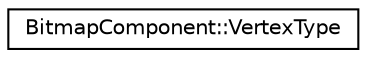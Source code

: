 digraph "Graphical Class Hierarchy"
{
 // LATEX_PDF_SIZE
  edge [fontname="Helvetica",fontsize="10",labelfontname="Helvetica",labelfontsize="10"];
  node [fontname="Helvetica",fontsize="10",shape=record];
  rankdir="LR";
  Node0 [label="BitmapComponent::VertexType",height=0.2,width=0.4,color="black", fillcolor="white", style="filled",URL="$struct_bitmap_component_1_1_vertex_type.html",tooltip=" "];
}
